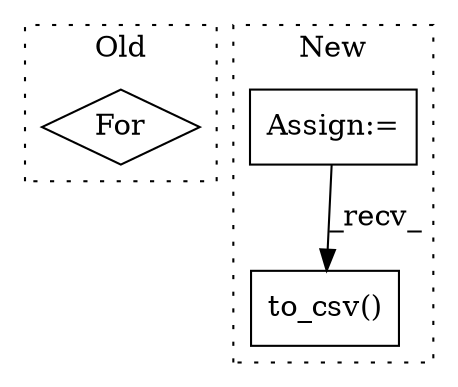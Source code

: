 digraph G {
subgraph cluster0 {
1 [label="For" a="107" s="3172,3236" l="4,14" shape="diamond"];
label = "Old";
style="dotted";
}
subgraph cluster1 {
2 [label="to_csv()" a="75" s="6038,6079" l="10,1" shape="box"];
3 [label="Assign:=" a="68" s="3491" l="3" shape="box"];
label = "New";
style="dotted";
}
3 -> 2 [label="_recv_"];
}